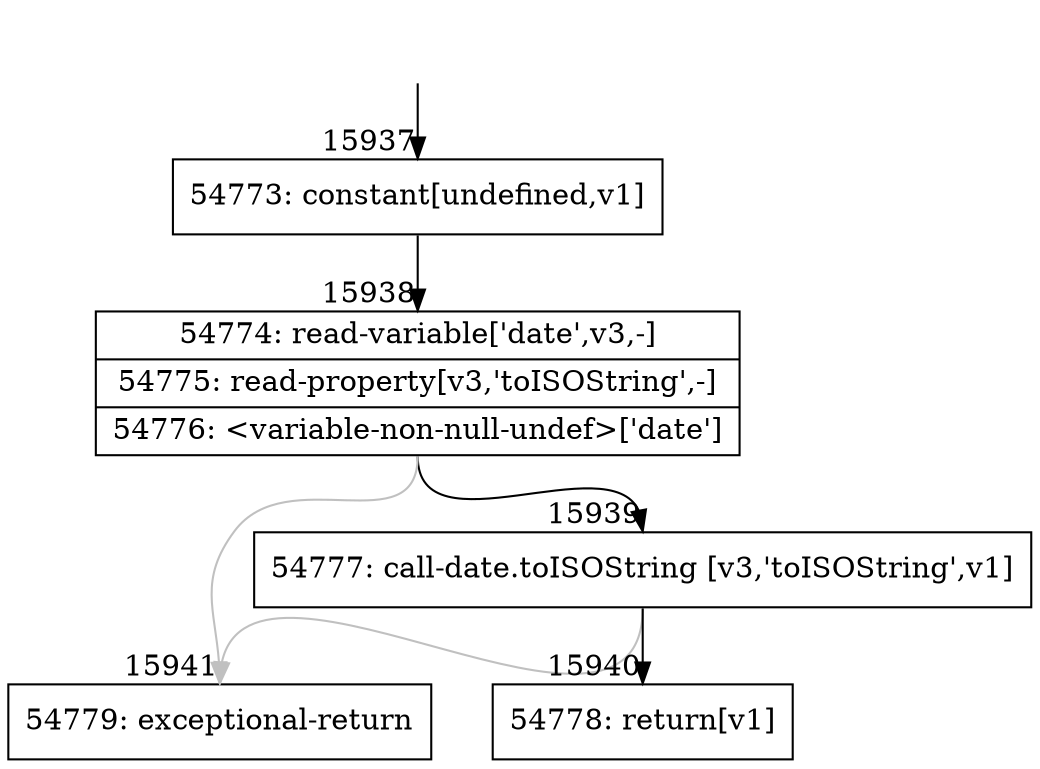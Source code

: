 digraph {
rankdir="TD"
BB_entry1459[shape=none,label=""];
BB_entry1459 -> BB15937 [tailport=s, headport=n, headlabel="    15937"]
BB15937 [shape=record label="{54773: constant[undefined,v1]}" ] 
BB15937 -> BB15938 [tailport=s, headport=n, headlabel="      15938"]
BB15938 [shape=record label="{54774: read-variable['date',v3,-]|54775: read-property[v3,'toISOString',-]|54776: \<variable-non-null-undef\>['date']}" ] 
BB15938 -> BB15939 [tailport=s, headport=n, headlabel="      15939"]
BB15938 -> BB15941 [tailport=s, headport=n, color=gray, headlabel="      15941"]
BB15939 [shape=record label="{54777: call-date.toISOString [v3,'toISOString',v1]}" ] 
BB15939 -> BB15940 [tailport=s, headport=n, headlabel="      15940"]
BB15939 -> BB15941 [tailport=s, headport=n, color=gray]
BB15940 [shape=record label="{54778: return[v1]}" ] 
BB15941 [shape=record label="{54779: exceptional-return}" ] 
//#$~ 9333
}

